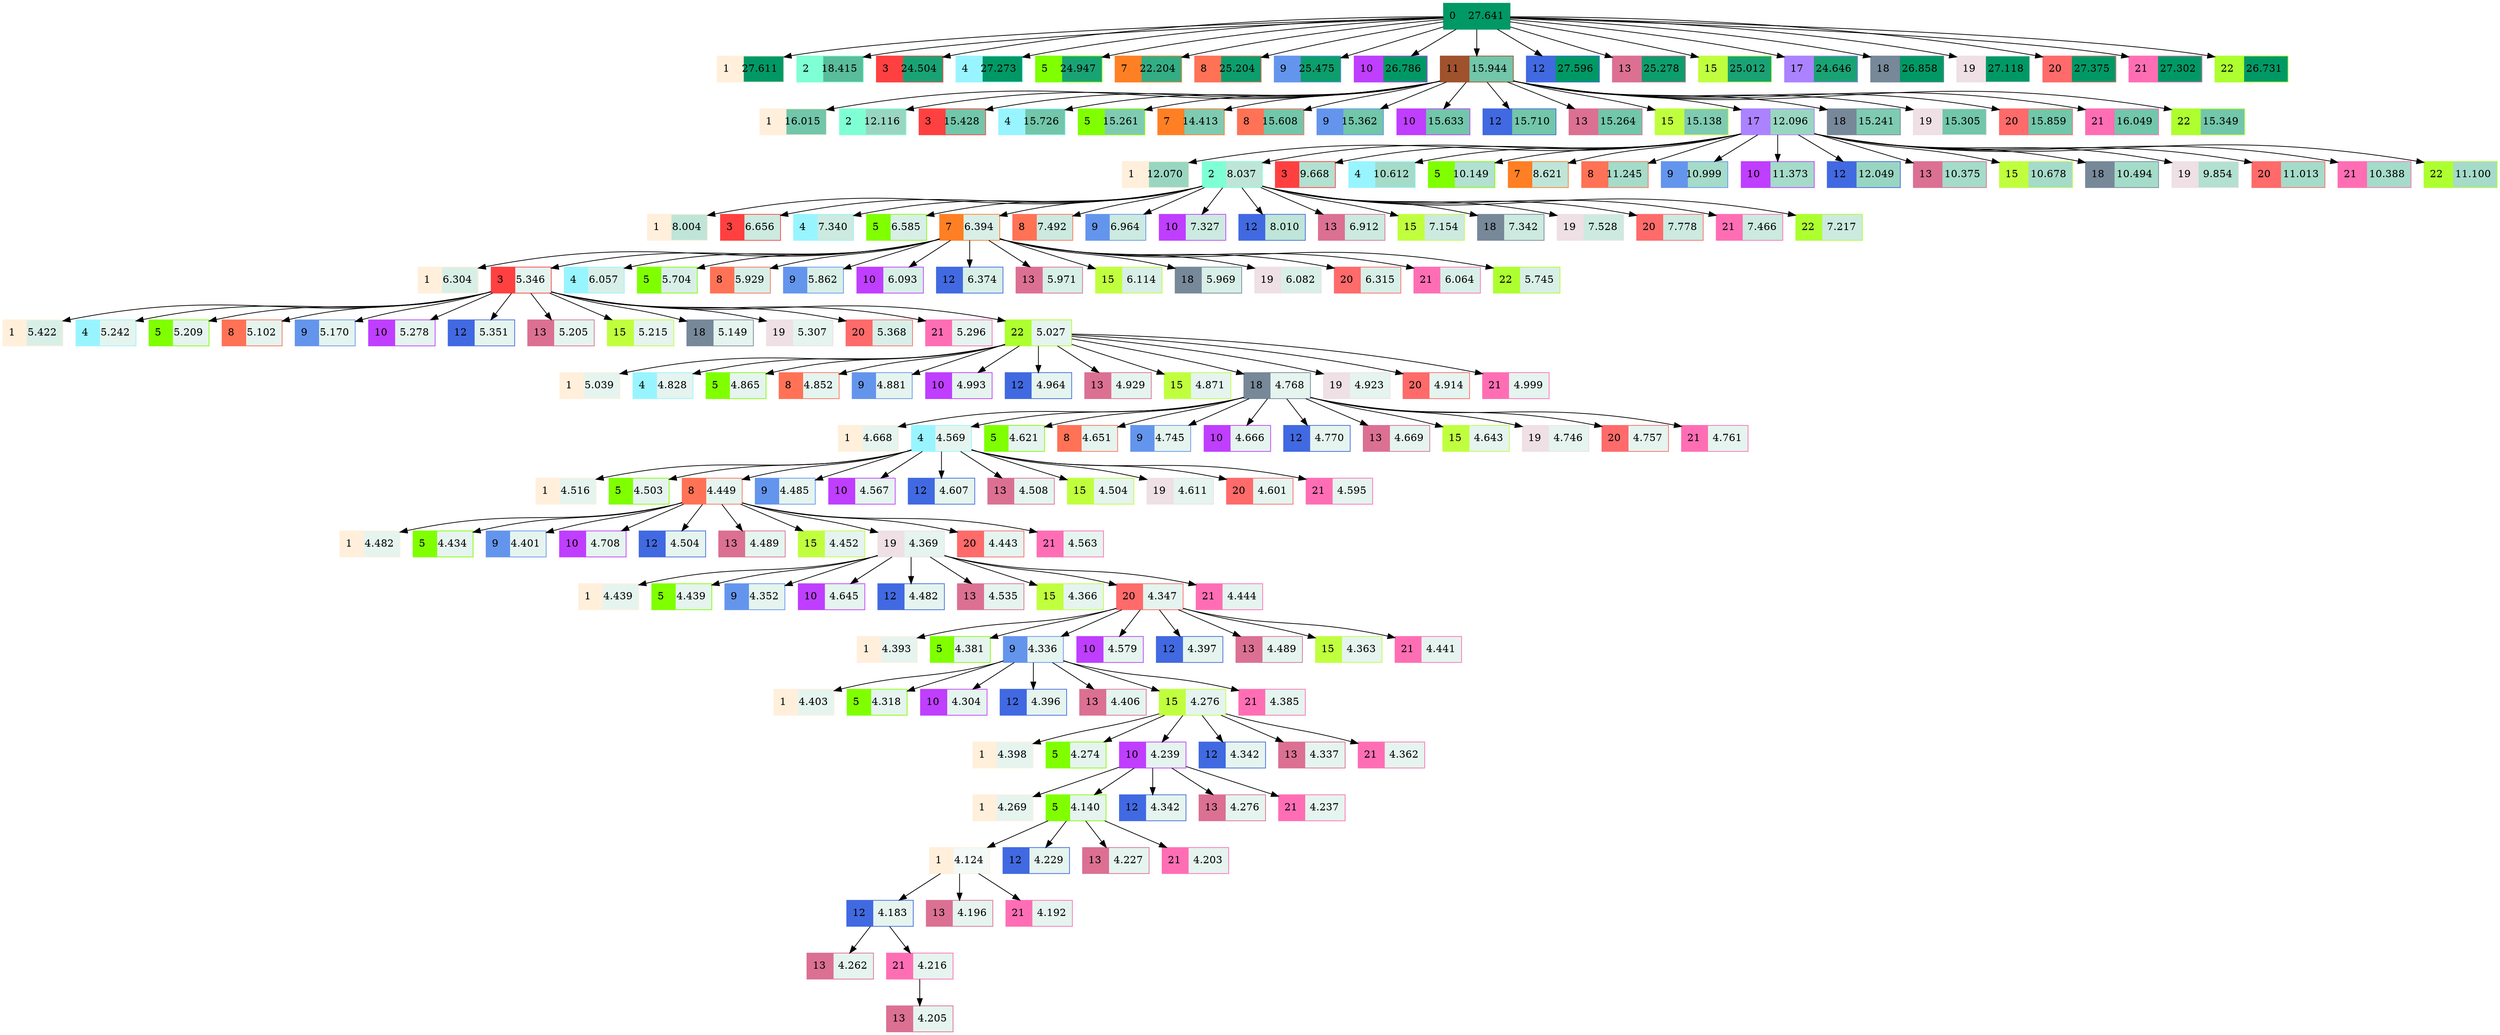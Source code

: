 digraph {
	node [shape=record]
	0 [label="<FeaId>0|<MAE>27.641" color="#009966" style=filled]
	"[0, 1]" [label="<FeaId> 1 |<MAE>27.611" color=antiquewhite1 fillcolor="antiquewhite1:#009966;0.6" style=filled]
	0 -> "[0, 1]"
	"[0, 2]" [label="<FeaId> 2 |<MAE>18.415" color=aquamarine1 fillcolor="aquamarine1:#59BC9B;0.6" style=filled]
	0 -> "[0, 2]"
	"[0, 3]" [label="<FeaId> 3 |<MAE>24.504" color=brown1 fillcolor="brown1:#19A375;0.6" style=filled]
	0 -> "[0, 3]"
	"[0, 4]" [label="<FeaId> 4 |<MAE>27.273" color=cadetblue1 fillcolor="cadetblue1:#009966;0.6" style=filled]
	0 -> "[0, 4]"
	"[0, 5]" [label="<FeaId> 5 |<MAE>24.947" color=chartreuse1 fillcolor="chartreuse1:#19A375;0.6" style=filled]
	0 -> "[0, 5]"
	"[0, 7]" [label="<FeaId> 7 |<MAE>22.204" color=chocolate1 fillcolor="chocolate1:#33AD84;0.6" style=filled]
	0 -> "[0, 7]"
	"[0, 8]" [label="<FeaId> 8 |<MAE>25.204" color=coral1 fillcolor="coral1:#0C9E6D;0.6" style=filled]
	0 -> "[0, 8]"
	"[0, 9]" [label="<FeaId> 9 |<MAE>25.475" color=cornflowerblue fillcolor="cornflowerblue:#0C9E6D;0.6" style=filled]
	0 -> "[0, 9]"
	"[0, 10]" [label="<FeaId> 10 |<MAE>26.786" color=darkorchid1 fillcolor="darkorchid1:#009966;0.6" style=filled]
	0 -> "[0, 10]"
	"[0, 11]" [label="<FeaId> 11 |<MAE>15.944" color=sienna fillcolor="sienna:#72C6AA;0.6" style=filled]
	0 -> "[0, 11]"
	"[0, 11, 1]" [label="<FeaId> 1 |<MAE>16.015" color=antiquewhite1 fillcolor="antiquewhite1:#72C6AA;0.6" style=filled]
	"[0, 11]" -> "[0, 11, 1]"
	"[0, 11, 2]" [label="<FeaId> 2 |<MAE>12.116" color=aquamarine1 fillcolor="aquamarine1:#99D6C1;0.6" style=filled]
	"[0, 11]" -> "[0, 11, 2]"
	"[0, 11, 3]" [label="<FeaId> 3 |<MAE>15.428" color=brown1 fillcolor="brown1:#72C6AA;0.6" style=filled]
	"[0, 11]" -> "[0, 11, 3]"
	"[0, 11, 4]" [label="<FeaId> 4 |<MAE>15.726" color=cadetblue1 fillcolor="cadetblue1:#72C6AA;0.6" style=filled]
	"[0, 11]" -> "[0, 11, 4]"
	"[0, 11, 5]" [label="<FeaId> 5 |<MAE>15.261" color=chartreuse1 fillcolor="chartreuse1:#7FCBB2;0.6" style=filled]
	"[0, 11]" -> "[0, 11, 5]"
	"[0, 11, 7]" [label="<FeaId> 7 |<MAE>14.413" color=chocolate1 fillcolor="chocolate1:#7FCBB2;0.6" style=filled]
	"[0, 11]" -> "[0, 11, 7]"
	"[0, 11, 8]" [label="<FeaId> 8 |<MAE>15.608" color=coral1 fillcolor="coral1:#72C6AA;0.6" style=filled]
	"[0, 11]" -> "[0, 11, 8]"
	"[0, 11, 9]" [label="<FeaId> 9 |<MAE>15.362" color=cornflowerblue fillcolor="cornflowerblue:#72C6AA;0.6" style=filled]
	"[0, 11]" -> "[0, 11, 9]"
	"[0, 11, 10]" [label="<FeaId> 10 |<MAE>15.633" color=darkorchid1 fillcolor="darkorchid1:#72C6AA;0.6" style=filled]
	"[0, 11]" -> "[0, 11, 10]"
	"[0, 11, 12]" [label="<FeaId> 12 |<MAE>15.710" color=royalblue fillcolor="royalblue:#72C6AA;0.6" style=filled]
	"[0, 11]" -> "[0, 11, 12]"
	"[0, 11, 13]" [label="<FeaId> 13 |<MAE>15.264" color=palevioletred fillcolor="palevioletred:#72C6AA;0.6" style=filled]
	"[0, 11]" -> "[0, 11, 13]"
	"[0, 11, 15]" [label="<FeaId> 15 |<MAE>15.138" color=olivedrab1 fillcolor="olivedrab1:#7FCBB2;0.6" style=filled]
	"[0, 11]" -> "[0, 11, 15]"
	"[0, 11, 17]" [label="<FeaId> 17 |<MAE>12.096" color=mediumpurple1 fillcolor="mediumpurple1:#99D6C1;0.6" style=filled]
	"[0, 11]" -> "[0, 11, 17]"
	"[0, 11, 17, 1]" [label="<FeaId> 1 |<MAE>12.070" color=antiquewhite1 fillcolor="antiquewhite1:#99D6C1;0.6" style=filled]
	"[0, 11, 17]" -> "[0, 11, 17, 1]"
	"[0, 11, 17, 2]" [label="<FeaId> 2 |<MAE>8.037" color=aquamarine1 fillcolor="aquamarine1:#BFE5D8;0.6" style=filled]
	"[0, 11, 17]" -> "[0, 11, 17, 2]"
	"[0, 11, 17, 2, 1]" [label="<FeaId> 1 |<MAE>8.004" color=antiquewhite1 fillcolor="antiquewhite1:#BFE5D8;0.6" style=filled]
	"[0, 11, 17, 2]" -> "[0, 11, 17, 2, 1]"
	"[0, 11, 17, 2, 3]" [label="<FeaId> 3 |<MAE>6.656" color=brown1 fillcolor="brown1:#CCEAE0;0.6" style=filled]
	"[0, 11, 17, 2]" -> "[0, 11, 17, 2, 3]"
	"[0, 11, 17, 2, 4]" [label="<FeaId> 4 |<MAE>7.340" color=cadetblue1 fillcolor="cadetblue1:#CCEAE0;0.6" style=filled]
	"[0, 11, 17, 2]" -> "[0, 11, 17, 2, 4]"
	"[0, 11, 17, 2, 5]" [label="<FeaId> 5 |<MAE>6.585" color=chartreuse1 fillcolor="chartreuse1:#D8EFE8;0.6" style=filled]
	"[0, 11, 17, 2]" -> "[0, 11, 17, 2, 5]"
	"[0, 11, 17, 2, 7]" [label="<FeaId> 7 |<MAE>6.394" color=chocolate1 fillcolor="chocolate1:#D8EFE8;0.6" style=filled]
	"[0, 11, 17, 2]" -> "[0, 11, 17, 2, 7]"
	"[0, 11, 17, 2, 7, 1]" [label="<FeaId> 1 |<MAE>6.304" color=antiquewhite1 fillcolor="antiquewhite1:#D8EFE8;0.6" style=filled]
	"[0, 11, 17, 2, 7]" -> "[0, 11, 17, 2, 7, 1]"
	"[0, 11, 17, 2, 7, 3]" [label="<FeaId> 3 |<MAE>5.346" color=brown1 fillcolor="brown1:#E5F4EF;0.6" style=filled]
	"[0, 11, 17, 2, 7]" -> "[0, 11, 17, 2, 7, 3]"
	"[0, 11, 17, 2, 7, 3, 1]" [label="<FeaId> 1 |<MAE>5.422" color=antiquewhite1 fillcolor="antiquewhite1:#D8EFE8;0.6" style=filled]
	"[0, 11, 17, 2, 7, 3]" -> "[0, 11, 17, 2, 7, 3, 1]"
	"[0, 11, 17, 2, 7, 3, 4]" [label="<FeaId> 4 |<MAE>5.242" color=cadetblue1 fillcolor="cadetblue1:#E5F4EF;0.6" style=filled]
	"[0, 11, 17, 2, 7, 3]" -> "[0, 11, 17, 2, 7, 3, 4]"
	"[0, 11, 17, 2, 7, 3, 5]" [label="<FeaId> 5 |<MAE>5.209" color=chartreuse1 fillcolor="chartreuse1:#E5F4EF;0.6" style=filled]
	"[0, 11, 17, 2, 7, 3]" -> "[0, 11, 17, 2, 7, 3, 5]"
	"[0, 11, 17, 2, 7, 3, 8]" [label="<FeaId> 8 |<MAE>5.102" color=coral1 fillcolor="coral1:#E5F4EF;0.6" style=filled]
	"[0, 11, 17, 2, 7, 3]" -> "[0, 11, 17, 2, 7, 3, 8]"
	"[0, 11, 17, 2, 7, 3, 9]" [label="<FeaId> 9 |<MAE>5.170" color=cornflowerblue fillcolor="cornflowerblue:#E5F4EF;0.6" style=filled]
	"[0, 11, 17, 2, 7, 3]" -> "[0, 11, 17, 2, 7, 3, 9]"
	"[0, 11, 17, 2, 7, 3, 10]" [label="<FeaId> 10 |<MAE>5.278" color=darkorchid1 fillcolor="darkorchid1:#E5F4EF;0.6" style=filled]
	"[0, 11, 17, 2, 7, 3]" -> "[0, 11, 17, 2, 7, 3, 10]"
	"[0, 11, 17, 2, 7, 3, 12]" [label="<FeaId> 12 |<MAE>5.351" color=royalblue fillcolor="royalblue:#E5F4EF;0.6" style=filled]
	"[0, 11, 17, 2, 7, 3]" -> "[0, 11, 17, 2, 7, 3, 12]"
	"[0, 11, 17, 2, 7, 3, 13]" [label="<FeaId> 13 |<MAE>5.205" color=palevioletred fillcolor="palevioletred:#E5F4EF;0.6" style=filled]
	"[0, 11, 17, 2, 7, 3]" -> "[0, 11, 17, 2, 7, 3, 13]"
	"[0, 11, 17, 2, 7, 3, 15]" [label="<FeaId> 15 |<MAE>5.215" color=olivedrab1 fillcolor="olivedrab1:#E5F4EF;0.6" style=filled]
	"[0, 11, 17, 2, 7, 3]" -> "[0, 11, 17, 2, 7, 3, 15]"
	"[0, 11, 17, 2, 7, 3, 18]" [label="<FeaId> 18 |<MAE>5.149" color=lightslategray fillcolor="lightslategray:#E5F4EF;0.6" style=filled]
	"[0, 11, 17, 2, 7, 3]" -> "[0, 11, 17, 2, 7, 3, 18]"
	"[0, 11, 17, 2, 7, 3, 19]" [label="<FeaId> 19 |<MAE>5.307" color=lavenderblush2 fillcolor="lavenderblush2:#E5F4EF;0.6" style=filled]
	"[0, 11, 17, 2, 7, 3]" -> "[0, 11, 17, 2, 7, 3, 19]"
	"[0, 11, 17, 2, 7, 3, 20]" [label="<FeaId> 20 |<MAE>5.368" color=indianred1 fillcolor="indianred1:#D8EFE8;0.6" style=filled]
	"[0, 11, 17, 2, 7, 3]" -> "[0, 11, 17, 2, 7, 3, 20]"
	"[0, 11, 17, 2, 7, 3, 21]" [label="<FeaId> 21 |<MAE>5.296" color=hotpink1 fillcolor="hotpink1:#E5F4EF;0.6" style=filled]
	"[0, 11, 17, 2, 7, 3]" -> "[0, 11, 17, 2, 7, 3, 21]"
	"[0, 11, 17, 2, 7, 3, 22]" [label="<FeaId> 22 |<MAE>5.027" color=greenyellow fillcolor="greenyellow:#E5F4EF;0.6" style=filled]
	"[0, 11, 17, 2, 7, 3]" -> "[0, 11, 17, 2, 7, 3, 22]"
	"[0, 11, 17, 2, 7, 3, 22, 1]" [label="<FeaId> 1 |<MAE>5.039" color=antiquewhite1 fillcolor="antiquewhite1:#E5F4EF;0.6" style=filled]
	"[0, 11, 17, 2, 7, 3, 22]" -> "[0, 11, 17, 2, 7, 3, 22, 1]"
	"[0, 11, 17, 2, 7, 3, 22, 4]" [label="<FeaId> 4 |<MAE>4.828" color=cadetblue1 fillcolor="cadetblue1:#E5F4EF;0.6" style=filled]
	"[0, 11, 17, 2, 7, 3, 22]" -> "[0, 11, 17, 2, 7, 3, 22, 4]"
	"[0, 11, 17, 2, 7, 3, 22, 5]" [label="<FeaId> 5 |<MAE>4.865" color=chartreuse1 fillcolor="chartreuse1:#E5F4EF;0.6" style=filled]
	"[0, 11, 17, 2, 7, 3, 22]" -> "[0, 11, 17, 2, 7, 3, 22, 5]"
	"[0, 11, 17, 2, 7, 3, 22, 8]" [label="<FeaId> 8 |<MAE>4.852" color=coral1 fillcolor="coral1:#E5F4EF;0.6" style=filled]
	"[0, 11, 17, 2, 7, 3, 22]" -> "[0, 11, 17, 2, 7, 3, 22, 8]"
	"[0, 11, 17, 2, 7, 3, 22, 9]" [label="<FeaId> 9 |<MAE>4.881" color=cornflowerblue fillcolor="cornflowerblue:#E5F4EF;0.6" style=filled]
	"[0, 11, 17, 2, 7, 3, 22]" -> "[0, 11, 17, 2, 7, 3, 22, 9]"
	"[0, 11, 17, 2, 7, 3, 22, 10]" [label="<FeaId> 10 |<MAE>4.993" color=darkorchid1 fillcolor="darkorchid1:#E5F4EF;0.6" style=filled]
	"[0, 11, 17, 2, 7, 3, 22]" -> "[0, 11, 17, 2, 7, 3, 22, 10]"
	"[0, 11, 17, 2, 7, 3, 22, 12]" [label="<FeaId> 12 |<MAE>4.964" color=royalblue fillcolor="royalblue:#E5F4EF;0.6" style=filled]
	"[0, 11, 17, 2, 7, 3, 22]" -> "[0, 11, 17, 2, 7, 3, 22, 12]"
	"[0, 11, 17, 2, 7, 3, 22, 13]" [label="<FeaId> 13 |<MAE>4.929" color=palevioletred fillcolor="palevioletred:#E5F4EF;0.6" style=filled]
	"[0, 11, 17, 2, 7, 3, 22]" -> "[0, 11, 17, 2, 7, 3, 22, 13]"
	"[0, 11, 17, 2, 7, 3, 22, 15]" [label="<FeaId> 15 |<MAE>4.871" color=olivedrab1 fillcolor="olivedrab1:#E5F4EF;0.6" style=filled]
	"[0, 11, 17, 2, 7, 3, 22]" -> "[0, 11, 17, 2, 7, 3, 22, 15]"
	"[0, 11, 17, 2, 7, 3, 22, 18]" [label="<FeaId> 18 |<MAE>4.768" color=lightslategray fillcolor="lightslategray:#E5F4EF;0.6" style=filled]
	"[0, 11, 17, 2, 7, 3, 22]" -> "[0, 11, 17, 2, 7, 3, 22, 18]"
	"[0, 11, 17, 2, 7, 3, 22, 18, 1]" [label="<FeaId> 1 |<MAE>4.668" color=antiquewhite1 fillcolor="antiquewhite1:#E5F4EF;0.6" style=filled]
	"[0, 11, 17, 2, 7, 3, 22, 18]" -> "[0, 11, 17, 2, 7, 3, 22, 18, 1]"
	"[0, 11, 17, 2, 7, 3, 22, 18, 4]" [label="<FeaId> 4 |<MAE>4.569" color=cadetblue1 fillcolor="cadetblue1:#E5F4EF;0.6" style=filled]
	"[0, 11, 17, 2, 7, 3, 22, 18]" -> "[0, 11, 17, 2, 7, 3, 22, 18, 4]"
	"[0, 11, 17, 2, 7, 3, 22, 18, 4, 1]" [label="<FeaId> 1 |<MAE>4.516" color=antiquewhite1 fillcolor="antiquewhite1:#E5F4EF;0.6" style=filled]
	"[0, 11, 17, 2, 7, 3, 22, 18, 4]" -> "[0, 11, 17, 2, 7, 3, 22, 18, 4, 1]"
	"[0, 11, 17, 2, 7, 3, 22, 18, 4, 5]" [label="<FeaId> 5 |<MAE>4.503" color=chartreuse1 fillcolor="chartreuse1:#E5F4EF;0.6" style=filled]
	"[0, 11, 17, 2, 7, 3, 22, 18, 4]" -> "[0, 11, 17, 2, 7, 3, 22, 18, 4, 5]"
	"[0, 11, 17, 2, 7, 3, 22, 18, 4, 8]" [label="<FeaId> 8 |<MAE>4.449" color=coral1 fillcolor="coral1:#E5F4EF;0.6" style=filled]
	"[0, 11, 17, 2, 7, 3, 22, 18, 4]" -> "[0, 11, 17, 2, 7, 3, 22, 18, 4, 8]"
	"[0, 11, 17, 2, 7, 3, 22, 18, 4, 8, 1]" [label="<FeaId> 1 |<MAE>4.482" color=antiquewhite1 fillcolor="antiquewhite1:#E5F4EF;0.6" style=filled]
	"[0, 11, 17, 2, 7, 3, 22, 18, 4, 8]" -> "[0, 11, 17, 2, 7, 3, 22, 18, 4, 8, 1]"
	"[0, 11, 17, 2, 7, 3, 22, 18, 4, 8, 5]" [label="<FeaId> 5 |<MAE>4.434" color=chartreuse1 fillcolor="chartreuse1:#E5F4EF;0.6" style=filled]
	"[0, 11, 17, 2, 7, 3, 22, 18, 4, 8]" -> "[0, 11, 17, 2, 7, 3, 22, 18, 4, 8, 5]"
	"[0, 11, 17, 2, 7, 3, 22, 18, 4, 8, 9]" [label="<FeaId> 9 |<MAE>4.401" color=cornflowerblue fillcolor="cornflowerblue:#E5F4EF;0.6" style=filled]
	"[0, 11, 17, 2, 7, 3, 22, 18, 4, 8]" -> "[0, 11, 17, 2, 7, 3, 22, 18, 4, 8, 9]"
	"[0, 11, 17, 2, 7, 3, 22, 18, 4, 8, 10]" [label="<FeaId> 10 |<MAE>4.708" color=darkorchid1 fillcolor="darkorchid1:#E5F4EF;0.6" style=filled]
	"[0, 11, 17, 2, 7, 3, 22, 18, 4, 8]" -> "[0, 11, 17, 2, 7, 3, 22, 18, 4, 8, 10]"
	"[0, 11, 17, 2, 7, 3, 22, 18, 4, 8, 12]" [label="<FeaId> 12 |<MAE>4.504" color=royalblue fillcolor="royalblue:#E5F4EF;0.6" style=filled]
	"[0, 11, 17, 2, 7, 3, 22, 18, 4, 8]" -> "[0, 11, 17, 2, 7, 3, 22, 18, 4, 8, 12]"
	"[0, 11, 17, 2, 7, 3, 22, 18, 4, 8, 13]" [label="<FeaId> 13 |<MAE>4.489" color=palevioletred fillcolor="palevioletred:#E5F4EF;0.6" style=filled]
	"[0, 11, 17, 2, 7, 3, 22, 18, 4, 8]" -> "[0, 11, 17, 2, 7, 3, 22, 18, 4, 8, 13]"
	"[0, 11, 17, 2, 7, 3, 22, 18, 4, 8, 15]" [label="<FeaId> 15 |<MAE>4.452" color=olivedrab1 fillcolor="olivedrab1:#E5F4EF;0.6" style=filled]
	"[0, 11, 17, 2, 7, 3, 22, 18, 4, 8]" -> "[0, 11, 17, 2, 7, 3, 22, 18, 4, 8, 15]"
	"[0, 11, 17, 2, 7, 3, 22, 18, 4, 8, 19]" [label="<FeaId> 19 |<MAE>4.369" color=lavenderblush2 fillcolor="lavenderblush2:#E5F4EF;0.6" style=filled]
	"[0, 11, 17, 2, 7, 3, 22, 18, 4, 8]" -> "[0, 11, 17, 2, 7, 3, 22, 18, 4, 8, 19]"
	"[0, 11, 17, 2, 7, 3, 22, 18, 4, 8, 19, 1]" [label="<FeaId> 1 |<MAE>4.439" color=antiquewhite1 fillcolor="antiquewhite1:#E5F4EF;0.6" style=filled]
	"[0, 11, 17, 2, 7, 3, 22, 18, 4, 8, 19]" -> "[0, 11, 17, 2, 7, 3, 22, 18, 4, 8, 19, 1]"
	"[0, 11, 17, 2, 7, 3, 22, 18, 4, 8, 19, 5]" [label="<FeaId> 5 |<MAE>4.439" color=chartreuse1 fillcolor="chartreuse1:#E5F4EF;0.6" style=filled]
	"[0, 11, 17, 2, 7, 3, 22, 18, 4, 8, 19]" -> "[0, 11, 17, 2, 7, 3, 22, 18, 4, 8, 19, 5]"
	"[0, 11, 17, 2, 7, 3, 22, 18, 4, 8, 19, 9]" [label="<FeaId> 9 |<MAE>4.352" color=cornflowerblue fillcolor="cornflowerblue:#E5F4EF;0.6" style=filled]
	"[0, 11, 17, 2, 7, 3, 22, 18, 4, 8, 19]" -> "[0, 11, 17, 2, 7, 3, 22, 18, 4, 8, 19, 9]"
	"[0, 11, 17, 2, 7, 3, 22, 18, 4, 8, 19, 10]" [label="<FeaId> 10 |<MAE>4.645" color=darkorchid1 fillcolor="darkorchid1:#E5F4EF;0.6" style=filled]
	"[0, 11, 17, 2, 7, 3, 22, 18, 4, 8, 19]" -> "[0, 11, 17, 2, 7, 3, 22, 18, 4, 8, 19, 10]"
	"[0, 11, 17, 2, 7, 3, 22, 18, 4, 8, 19, 12]" [label="<FeaId> 12 |<MAE>4.482" color=royalblue fillcolor="royalblue:#E5F4EF;0.6" style=filled]
	"[0, 11, 17, 2, 7, 3, 22, 18, 4, 8, 19]" -> "[0, 11, 17, 2, 7, 3, 22, 18, 4, 8, 19, 12]"
	"[0, 11, 17, 2, 7, 3, 22, 18, 4, 8, 19, 13]" [label="<FeaId> 13 |<MAE>4.535" color=palevioletred fillcolor="palevioletred:#E5F4EF;0.6" style=filled]
	"[0, 11, 17, 2, 7, 3, 22, 18, 4, 8, 19]" -> "[0, 11, 17, 2, 7, 3, 22, 18, 4, 8, 19, 13]"
	"[0, 11, 17, 2, 7, 3, 22, 18, 4, 8, 19, 15]" [label="<FeaId> 15 |<MAE>4.366" color=olivedrab1 fillcolor="olivedrab1:#E5F4EF;0.6" style=filled]
	"[0, 11, 17, 2, 7, 3, 22, 18, 4, 8, 19]" -> "[0, 11, 17, 2, 7, 3, 22, 18, 4, 8, 19, 15]"
	"[0, 11, 17, 2, 7, 3, 22, 18, 4, 8, 19, 20]" [label="<FeaId> 20 |<MAE>4.347" color=indianred1 fillcolor="indianred1:#E5F4EF;0.6" style=filled]
	"[0, 11, 17, 2, 7, 3, 22, 18, 4, 8, 19]" -> "[0, 11, 17, 2, 7, 3, 22, 18, 4, 8, 19, 20]"
	"[0, 11, 17, 2, 7, 3, 22, 18, 4, 8, 19, 20, 1]" [label="<FeaId> 1 |<MAE>4.393" color=antiquewhite1 fillcolor="antiquewhite1:#E5F4EF;0.6" style=filled]
	"[0, 11, 17, 2, 7, 3, 22, 18, 4, 8, 19, 20]" -> "[0, 11, 17, 2, 7, 3, 22, 18, 4, 8, 19, 20, 1]"
	"[0, 11, 17, 2, 7, 3, 22, 18, 4, 8, 19, 20, 5]" [label="<FeaId> 5 |<MAE>4.381" color=chartreuse1 fillcolor="chartreuse1:#E5F4EF;0.6" style=filled]
	"[0, 11, 17, 2, 7, 3, 22, 18, 4, 8, 19, 20]" -> "[0, 11, 17, 2, 7, 3, 22, 18, 4, 8, 19, 20, 5]"
	"[0, 11, 17, 2, 7, 3, 22, 18, 4, 8, 19, 20, 9]" [label="<FeaId> 9 |<MAE>4.336" color=cornflowerblue fillcolor="cornflowerblue:#E5F4EF;0.6" style=filled]
	"[0, 11, 17, 2, 7, 3, 22, 18, 4, 8, 19, 20]" -> "[0, 11, 17, 2, 7, 3, 22, 18, 4, 8, 19, 20, 9]"
	"[0, 11, 17, 2, 7, 3, 22, 18, 4, 8, 19, 20, 9, 1]" [label="<FeaId> 1 |<MAE>4.403" color=antiquewhite1 fillcolor="antiquewhite1:#E5F4EF;0.6" style=filled]
	"[0, 11, 17, 2, 7, 3, 22, 18, 4, 8, 19, 20, 9]" -> "[0, 11, 17, 2, 7, 3, 22, 18, 4, 8, 19, 20, 9, 1]"
	"[0, 11, 17, 2, 7, 3, 22, 18, 4, 8, 19, 20, 9, 5]" [label="<FeaId> 5 |<MAE>4.318" color=chartreuse1 fillcolor="chartreuse1:#E5F4EF;0.6" style=filled]
	"[0, 11, 17, 2, 7, 3, 22, 18, 4, 8, 19, 20, 9]" -> "[0, 11, 17, 2, 7, 3, 22, 18, 4, 8, 19, 20, 9, 5]"
	"[0, 11, 17, 2, 7, 3, 22, 18, 4, 8, 19, 20, 9, 10]" [label="<FeaId> 10 |<MAE>4.304" color=darkorchid1 fillcolor="darkorchid1:#E5F4EF;0.6" style=filled]
	"[0, 11, 17, 2, 7, 3, 22, 18, 4, 8, 19, 20, 9]" -> "[0, 11, 17, 2, 7, 3, 22, 18, 4, 8, 19, 20, 9, 10]"
	"[0, 11, 17, 2, 7, 3, 22, 18, 4, 8, 19, 20, 9, 12]" [label="<FeaId> 12 |<MAE>4.396" color=royalblue fillcolor="royalblue:#E5F4EF;0.6" style=filled]
	"[0, 11, 17, 2, 7, 3, 22, 18, 4, 8, 19, 20, 9]" -> "[0, 11, 17, 2, 7, 3, 22, 18, 4, 8, 19, 20, 9, 12]"
	"[0, 11, 17, 2, 7, 3, 22, 18, 4, 8, 19, 20, 9, 13]" [label="<FeaId> 13 |<MAE>4.406" color=palevioletred fillcolor="palevioletred:#E5F4EF;0.6" style=filled]
	"[0, 11, 17, 2, 7, 3, 22, 18, 4, 8, 19, 20, 9]" -> "[0, 11, 17, 2, 7, 3, 22, 18, 4, 8, 19, 20, 9, 13]"
	"[0, 11, 17, 2, 7, 3, 22, 18, 4, 8, 19, 20, 9, 15]" [label="<FeaId> 15 |<MAE>4.276" color=olivedrab1 fillcolor="olivedrab1:#E5F4EF;0.6" style=filled]
	"[0, 11, 17, 2, 7, 3, 22, 18, 4, 8, 19, 20, 9]" -> "[0, 11, 17, 2, 7, 3, 22, 18, 4, 8, 19, 20, 9, 15]"
	"[0, 11, 17, 2, 7, 3, 22, 18, 4, 8, 19, 20, 9, 15, 1]" [label="<FeaId> 1 |<MAE>4.398" color=antiquewhite1 fillcolor="antiquewhite1:#E5F4EF;0.6" style=filled]
	"[0, 11, 17, 2, 7, 3, 22, 18, 4, 8, 19, 20, 9, 15]" -> "[0, 11, 17, 2, 7, 3, 22, 18, 4, 8, 19, 20, 9, 15, 1]"
	"[0, 11, 17, 2, 7, 3, 22, 18, 4, 8, 19, 20, 9, 15, 5]" [label="<FeaId> 5 |<MAE>4.274" color=chartreuse1 fillcolor="chartreuse1:#E5F4EF;0.6" style=filled]
	"[0, 11, 17, 2, 7, 3, 22, 18, 4, 8, 19, 20, 9, 15]" -> "[0, 11, 17, 2, 7, 3, 22, 18, 4, 8, 19, 20, 9, 15, 5]"
	"[0, 11, 17, 2, 7, 3, 22, 18, 4, 8, 19, 20, 9, 15, 10]" [label="<FeaId> 10 |<MAE>4.239" color=darkorchid1 fillcolor="darkorchid1:#E5F4EF;0.6" style=filled]
	"[0, 11, 17, 2, 7, 3, 22, 18, 4, 8, 19, 20, 9, 15]" -> "[0, 11, 17, 2, 7, 3, 22, 18, 4, 8, 19, 20, 9, 15, 10]"
	"[0, 11, 17, 2, 7, 3, 22, 18, 4, 8, 19, 20, 9, 15, 10, 1]" [label="<FeaId> 1 |<MAE>4.269" color=antiquewhite1 fillcolor="antiquewhite1:#E5F4EF;0.6" style=filled]
	"[0, 11, 17, 2, 7, 3, 22, 18, 4, 8, 19, 20, 9, 15, 10]" -> "[0, 11, 17, 2, 7, 3, 22, 18, 4, 8, 19, 20, 9, 15, 10, 1]"
	"[0, 11, 17, 2, 7, 3, 22, 18, 4, 8, 19, 20, 9, 15, 10, 5]" [label="<FeaId> 5 |<MAE>4.140" color=chartreuse1 fillcolor="chartreuse1:#E5F4EF;0.6" style=filled]
	"[0, 11, 17, 2, 7, 3, 22, 18, 4, 8, 19, 20, 9, 15, 10]" -> "[0, 11, 17, 2, 7, 3, 22, 18, 4, 8, 19, 20, 9, 15, 10, 5]"
	"[0, 11, 17, 2, 7, 3, 22, 18, 4, 8, 19, 20, 9, 15, 10, 5, 1]" [label="<FeaId> 1 |<MAE>4.124" color=antiquewhite1 fillcolor="antiquewhite1:#F2F9F7;0.6" style=filled]
	"[0, 11, 17, 2, 7, 3, 22, 18, 4, 8, 19, 20, 9, 15, 10, 5]" -> "[0, 11, 17, 2, 7, 3, 22, 18, 4, 8, 19, 20, 9, 15, 10, 5, 1]"
	"[0, 11, 17, 2, 7, 3, 22, 18, 4, 8, 19, 20, 9, 15, 10, 5, 1, 12]" [label="<FeaId> 12 |<MAE>4.183" color=royalblue fillcolor="royalblue:#E5F4EF;0.6" style=filled]
	"[0, 11, 17, 2, 7, 3, 22, 18, 4, 8, 19, 20, 9, 15, 10, 5, 1]" -> "[0, 11, 17, 2, 7, 3, 22, 18, 4, 8, 19, 20, 9, 15, 10, 5, 1, 12]"
	"[0, 11, 17, 2, 7, 3, 22, 18, 4, 8, 19, 20, 9, 15, 10, 5, 1, 12, 13]" [label="<FeaId> 13 |<MAE>4.262" color=palevioletred fillcolor="palevioletred:#E5F4EF;0.6" style=filled]
	"[0, 11, 17, 2, 7, 3, 22, 18, 4, 8, 19, 20, 9, 15, 10, 5, 1, 12]" -> "[0, 11, 17, 2, 7, 3, 22, 18, 4, 8, 19, 20, 9, 15, 10, 5, 1, 12, 13]"
	"[0, 11, 17, 2, 7, 3, 22, 18, 4, 8, 19, 20, 9, 15, 10, 5, 1, 12, 21]" [label="<FeaId> 21 |<MAE>4.216" color=hotpink1 fillcolor="hotpink1:#E5F4EF;0.6" style=filled]
	"[0, 11, 17, 2, 7, 3, 22, 18, 4, 8, 19, 20, 9, 15, 10, 5, 1, 12]" -> "[0, 11, 17, 2, 7, 3, 22, 18, 4, 8, 19, 20, 9, 15, 10, 5, 1, 12, 21]"
	"[0, 11, 17, 2, 7, 3, 22, 18, 4, 8, 19, 20, 9, 15, 10, 5, 1, 12, 21, 13]" [label="<FeaId> 13 |<MAE>4.205" color=palevioletred fillcolor="palevioletred:#E5F4EF;0.6" style=filled]
	"[0, 11, 17, 2, 7, 3, 22, 18, 4, 8, 19, 20, 9, 15, 10, 5, 1, 12, 21]" -> "[0, 11, 17, 2, 7, 3, 22, 18, 4, 8, 19, 20, 9, 15, 10, 5, 1, 12, 21, 13]"
	"[0, 11, 17, 2, 7, 3, 22, 18, 4, 8, 19, 20, 9, 15, 10, 5, 1, 13]" [label="<FeaId> 13 |<MAE>4.196" color=palevioletred fillcolor="palevioletred:#E5F4EF;0.6" style=filled]
	"[0, 11, 17, 2, 7, 3, 22, 18, 4, 8, 19, 20, 9, 15, 10, 5, 1]" -> "[0, 11, 17, 2, 7, 3, 22, 18, 4, 8, 19, 20, 9, 15, 10, 5, 1, 13]"
	"[0, 11, 17, 2, 7, 3, 22, 18, 4, 8, 19, 20, 9, 15, 10, 5, 1, 21]" [label="<FeaId> 21 |<MAE>4.192" color=hotpink1 fillcolor="hotpink1:#E5F4EF;0.6" style=filled]
	"[0, 11, 17, 2, 7, 3, 22, 18, 4, 8, 19, 20, 9, 15, 10, 5, 1]" -> "[0, 11, 17, 2, 7, 3, 22, 18, 4, 8, 19, 20, 9, 15, 10, 5, 1, 21]"
	"[0, 11, 17, 2, 7, 3, 22, 18, 4, 8, 19, 20, 9, 15, 10, 5, 12]" [label="<FeaId> 12 |<MAE>4.229" color=royalblue fillcolor="royalblue:#E5F4EF;0.6" style=filled]
	"[0, 11, 17, 2, 7, 3, 22, 18, 4, 8, 19, 20, 9, 15, 10, 5]" -> "[0, 11, 17, 2, 7, 3, 22, 18, 4, 8, 19, 20, 9, 15, 10, 5, 12]"
	"[0, 11, 17, 2, 7, 3, 22, 18, 4, 8, 19, 20, 9, 15, 10, 5, 13]" [label="<FeaId> 13 |<MAE>4.227" color=palevioletred fillcolor="palevioletred:#E5F4EF;0.6" style=filled]
	"[0, 11, 17, 2, 7, 3, 22, 18, 4, 8, 19, 20, 9, 15, 10, 5]" -> "[0, 11, 17, 2, 7, 3, 22, 18, 4, 8, 19, 20, 9, 15, 10, 5, 13]"
	"[0, 11, 17, 2, 7, 3, 22, 18, 4, 8, 19, 20, 9, 15, 10, 5, 21]" [label="<FeaId> 21 |<MAE>4.203" color=hotpink1 fillcolor="hotpink1:#E5F4EF;0.6" style=filled]
	"[0, 11, 17, 2, 7, 3, 22, 18, 4, 8, 19, 20, 9, 15, 10, 5]" -> "[0, 11, 17, 2, 7, 3, 22, 18, 4, 8, 19, 20, 9, 15, 10, 5, 21]"
	"[0, 11, 17, 2, 7, 3, 22, 18, 4, 8, 19, 20, 9, 15, 10, 12]" [label="<FeaId> 12 |<MAE>4.342" color=royalblue fillcolor="royalblue:#E5F4EF;0.6" style=filled]
	"[0, 11, 17, 2, 7, 3, 22, 18, 4, 8, 19, 20, 9, 15, 10]" -> "[0, 11, 17, 2, 7, 3, 22, 18, 4, 8, 19, 20, 9, 15, 10, 12]"
	"[0, 11, 17, 2, 7, 3, 22, 18, 4, 8, 19, 20, 9, 15, 10, 13]" [label="<FeaId> 13 |<MAE>4.276" color=palevioletred fillcolor="palevioletred:#E5F4EF;0.6" style=filled]
	"[0, 11, 17, 2, 7, 3, 22, 18, 4, 8, 19, 20, 9, 15, 10]" -> "[0, 11, 17, 2, 7, 3, 22, 18, 4, 8, 19, 20, 9, 15, 10, 13]"
	"[0, 11, 17, 2, 7, 3, 22, 18, 4, 8, 19, 20, 9, 15, 10, 21]" [label="<FeaId> 21 |<MAE>4.237" color=hotpink1 fillcolor="hotpink1:#E5F4EF;0.6" style=filled]
	"[0, 11, 17, 2, 7, 3, 22, 18, 4, 8, 19, 20, 9, 15, 10]" -> "[0, 11, 17, 2, 7, 3, 22, 18, 4, 8, 19, 20, 9, 15, 10, 21]"
	"[0, 11, 17, 2, 7, 3, 22, 18, 4, 8, 19, 20, 9, 15, 12]" [label="<FeaId> 12 |<MAE>4.342" color=royalblue fillcolor="royalblue:#E5F4EF;0.6" style=filled]
	"[0, 11, 17, 2, 7, 3, 22, 18, 4, 8, 19, 20, 9, 15]" -> "[0, 11, 17, 2, 7, 3, 22, 18, 4, 8, 19, 20, 9, 15, 12]"
	"[0, 11, 17, 2, 7, 3, 22, 18, 4, 8, 19, 20, 9, 15, 13]" [label="<FeaId> 13 |<MAE>4.337" color=palevioletred fillcolor="palevioletred:#E5F4EF;0.6" style=filled]
	"[0, 11, 17, 2, 7, 3, 22, 18, 4, 8, 19, 20, 9, 15]" -> "[0, 11, 17, 2, 7, 3, 22, 18, 4, 8, 19, 20, 9, 15, 13]"
	"[0, 11, 17, 2, 7, 3, 22, 18, 4, 8, 19, 20, 9, 15, 21]" [label="<FeaId> 21 |<MAE>4.362" color=hotpink1 fillcolor="hotpink1:#E5F4EF;0.6" style=filled]
	"[0, 11, 17, 2, 7, 3, 22, 18, 4, 8, 19, 20, 9, 15]" -> "[0, 11, 17, 2, 7, 3, 22, 18, 4, 8, 19, 20, 9, 15, 21]"
	"[0, 11, 17, 2, 7, 3, 22, 18, 4, 8, 19, 20, 9, 21]" [label="<FeaId> 21 |<MAE>4.385" color=hotpink1 fillcolor="hotpink1:#E5F4EF;0.6" style=filled]
	"[0, 11, 17, 2, 7, 3, 22, 18, 4, 8, 19, 20, 9]" -> "[0, 11, 17, 2, 7, 3, 22, 18, 4, 8, 19, 20, 9, 21]"
	"[0, 11, 17, 2, 7, 3, 22, 18, 4, 8, 19, 20, 10]" [label="<FeaId> 10 |<MAE>4.579" color=darkorchid1 fillcolor="darkorchid1:#E5F4EF;0.6" style=filled]
	"[0, 11, 17, 2, 7, 3, 22, 18, 4, 8, 19, 20]" -> "[0, 11, 17, 2, 7, 3, 22, 18, 4, 8, 19, 20, 10]"
	"[0, 11, 17, 2, 7, 3, 22, 18, 4, 8, 19, 20, 12]" [label="<FeaId> 12 |<MAE>4.397" color=royalblue fillcolor="royalblue:#E5F4EF;0.6" style=filled]
	"[0, 11, 17, 2, 7, 3, 22, 18, 4, 8, 19, 20]" -> "[0, 11, 17, 2, 7, 3, 22, 18, 4, 8, 19, 20, 12]"
	"[0, 11, 17, 2, 7, 3, 22, 18, 4, 8, 19, 20, 13]" [label="<FeaId> 13 |<MAE>4.489" color=palevioletred fillcolor="palevioletred:#E5F4EF;0.6" style=filled]
	"[0, 11, 17, 2, 7, 3, 22, 18, 4, 8, 19, 20]" -> "[0, 11, 17, 2, 7, 3, 22, 18, 4, 8, 19, 20, 13]"
	"[0, 11, 17, 2, 7, 3, 22, 18, 4, 8, 19, 20, 15]" [label="<FeaId> 15 |<MAE>4.363" color=olivedrab1 fillcolor="olivedrab1:#E5F4EF;0.6" style=filled]
	"[0, 11, 17, 2, 7, 3, 22, 18, 4, 8, 19, 20]" -> "[0, 11, 17, 2, 7, 3, 22, 18, 4, 8, 19, 20, 15]"
	"[0, 11, 17, 2, 7, 3, 22, 18, 4, 8, 19, 20, 21]" [label="<FeaId> 21 |<MAE>4.441" color=hotpink1 fillcolor="hotpink1:#E5F4EF;0.6" style=filled]
	"[0, 11, 17, 2, 7, 3, 22, 18, 4, 8, 19, 20]" -> "[0, 11, 17, 2, 7, 3, 22, 18, 4, 8, 19, 20, 21]"
	"[0, 11, 17, 2, 7, 3, 22, 18, 4, 8, 19, 21]" [label="<FeaId> 21 |<MAE>4.444" color=hotpink1 fillcolor="hotpink1:#E5F4EF;0.6" style=filled]
	"[0, 11, 17, 2, 7, 3, 22, 18, 4, 8, 19]" -> "[0, 11, 17, 2, 7, 3, 22, 18, 4, 8, 19, 21]"
	"[0, 11, 17, 2, 7, 3, 22, 18, 4, 8, 20]" [label="<FeaId> 20 |<MAE>4.443" color=indianred1 fillcolor="indianred1:#E5F4EF;0.6" style=filled]
	"[0, 11, 17, 2, 7, 3, 22, 18, 4, 8]" -> "[0, 11, 17, 2, 7, 3, 22, 18, 4, 8, 20]"
	"[0, 11, 17, 2, 7, 3, 22, 18, 4, 8, 21]" [label="<FeaId> 21 |<MAE>4.563" color=hotpink1 fillcolor="hotpink1:#E5F4EF;0.6" style=filled]
	"[0, 11, 17, 2, 7, 3, 22, 18, 4, 8]" -> "[0, 11, 17, 2, 7, 3, 22, 18, 4, 8, 21]"
	"[0, 11, 17, 2, 7, 3, 22, 18, 4, 9]" [label="<FeaId> 9 |<MAE>4.485" color=cornflowerblue fillcolor="cornflowerblue:#E5F4EF;0.6" style=filled]
	"[0, 11, 17, 2, 7, 3, 22, 18, 4]" -> "[0, 11, 17, 2, 7, 3, 22, 18, 4, 9]"
	"[0, 11, 17, 2, 7, 3, 22, 18, 4, 10]" [label="<FeaId> 10 |<MAE>4.567" color=darkorchid1 fillcolor="darkorchid1:#E5F4EF;0.6" style=filled]
	"[0, 11, 17, 2, 7, 3, 22, 18, 4]" -> "[0, 11, 17, 2, 7, 3, 22, 18, 4, 10]"
	"[0, 11, 17, 2, 7, 3, 22, 18, 4, 12]" [label="<FeaId> 12 |<MAE>4.607" color=royalblue fillcolor="royalblue:#E5F4EF;0.6" style=filled]
	"[0, 11, 17, 2, 7, 3, 22, 18, 4]" -> "[0, 11, 17, 2, 7, 3, 22, 18, 4, 12]"
	"[0, 11, 17, 2, 7, 3, 22, 18, 4, 13]" [label="<FeaId> 13 |<MAE>4.508" color=palevioletred fillcolor="palevioletred:#E5F4EF;0.6" style=filled]
	"[0, 11, 17, 2, 7, 3, 22, 18, 4]" -> "[0, 11, 17, 2, 7, 3, 22, 18, 4, 13]"
	"[0, 11, 17, 2, 7, 3, 22, 18, 4, 15]" [label="<FeaId> 15 |<MAE>4.504" color=olivedrab1 fillcolor="olivedrab1:#E5F4EF;0.6" style=filled]
	"[0, 11, 17, 2, 7, 3, 22, 18, 4]" -> "[0, 11, 17, 2, 7, 3, 22, 18, 4, 15]"
	"[0, 11, 17, 2, 7, 3, 22, 18, 4, 19]" [label="<FeaId> 19 |<MAE>4.611" color=lavenderblush2 fillcolor="lavenderblush2:#E5F4EF;0.6" style=filled]
	"[0, 11, 17, 2, 7, 3, 22, 18, 4]" -> "[0, 11, 17, 2, 7, 3, 22, 18, 4, 19]"
	"[0, 11, 17, 2, 7, 3, 22, 18, 4, 20]" [label="<FeaId> 20 |<MAE>4.601" color=indianred1 fillcolor="indianred1:#E5F4EF;0.6" style=filled]
	"[0, 11, 17, 2, 7, 3, 22, 18, 4]" -> "[0, 11, 17, 2, 7, 3, 22, 18, 4, 20]"
	"[0, 11, 17, 2, 7, 3, 22, 18, 4, 21]" [label="<FeaId> 21 |<MAE>4.595" color=hotpink1 fillcolor="hotpink1:#E5F4EF;0.6" style=filled]
	"[0, 11, 17, 2, 7, 3, 22, 18, 4]" -> "[0, 11, 17, 2, 7, 3, 22, 18, 4, 21]"
	"[0, 11, 17, 2, 7, 3, 22, 18, 5]" [label="<FeaId> 5 |<MAE>4.621" color=chartreuse1 fillcolor="chartreuse1:#E5F4EF;0.6" style=filled]
	"[0, 11, 17, 2, 7, 3, 22, 18]" -> "[0, 11, 17, 2, 7, 3, 22, 18, 5]"
	"[0, 11, 17, 2, 7, 3, 22, 18, 8]" [label="<FeaId> 8 |<MAE>4.651" color=coral1 fillcolor="coral1:#E5F4EF;0.6" style=filled]
	"[0, 11, 17, 2, 7, 3, 22, 18]" -> "[0, 11, 17, 2, 7, 3, 22, 18, 8]"
	"[0, 11, 17, 2, 7, 3, 22, 18, 9]" [label="<FeaId> 9 |<MAE>4.745" color=cornflowerblue fillcolor="cornflowerblue:#E5F4EF;0.6" style=filled]
	"[0, 11, 17, 2, 7, 3, 22, 18]" -> "[0, 11, 17, 2, 7, 3, 22, 18, 9]"
	"[0, 11, 17, 2, 7, 3, 22, 18, 10]" [label="<FeaId> 10 |<MAE>4.666" color=darkorchid1 fillcolor="darkorchid1:#E5F4EF;0.6" style=filled]
	"[0, 11, 17, 2, 7, 3, 22, 18]" -> "[0, 11, 17, 2, 7, 3, 22, 18, 10]"
	"[0, 11, 17, 2, 7, 3, 22, 18, 12]" [label="<FeaId> 12 |<MAE>4.770" color=royalblue fillcolor="royalblue:#E5F4EF;0.6" style=filled]
	"[0, 11, 17, 2, 7, 3, 22, 18]" -> "[0, 11, 17, 2, 7, 3, 22, 18, 12]"
	"[0, 11, 17, 2, 7, 3, 22, 18, 13]" [label="<FeaId> 13 |<MAE>4.669" color=palevioletred fillcolor="palevioletred:#E5F4EF;0.6" style=filled]
	"[0, 11, 17, 2, 7, 3, 22, 18]" -> "[0, 11, 17, 2, 7, 3, 22, 18, 13]"
	"[0, 11, 17, 2, 7, 3, 22, 18, 15]" [label="<FeaId> 15 |<MAE>4.643" color=olivedrab1 fillcolor="olivedrab1:#E5F4EF;0.6" style=filled]
	"[0, 11, 17, 2, 7, 3, 22, 18]" -> "[0, 11, 17, 2, 7, 3, 22, 18, 15]"
	"[0, 11, 17, 2, 7, 3, 22, 18, 19]" [label="<FeaId> 19 |<MAE>4.746" color=lavenderblush2 fillcolor="lavenderblush2:#E5F4EF;0.6" style=filled]
	"[0, 11, 17, 2, 7, 3, 22, 18]" -> "[0, 11, 17, 2, 7, 3, 22, 18, 19]"
	"[0, 11, 17, 2, 7, 3, 22, 18, 20]" [label="<FeaId> 20 |<MAE>4.757" color=indianred1 fillcolor="indianred1:#E5F4EF;0.6" style=filled]
	"[0, 11, 17, 2, 7, 3, 22, 18]" -> "[0, 11, 17, 2, 7, 3, 22, 18, 20]"
	"[0, 11, 17, 2, 7, 3, 22, 18, 21]" [label="<FeaId> 21 |<MAE>4.761" color=hotpink1 fillcolor="hotpink1:#E5F4EF;0.6" style=filled]
	"[0, 11, 17, 2, 7, 3, 22, 18]" -> "[0, 11, 17, 2, 7, 3, 22, 18, 21]"
	"[0, 11, 17, 2, 7, 3, 22, 19]" [label="<FeaId> 19 |<MAE>4.923" color=lavenderblush2 fillcolor="lavenderblush2:#E5F4EF;0.6" style=filled]
	"[0, 11, 17, 2, 7, 3, 22]" -> "[0, 11, 17, 2, 7, 3, 22, 19]"
	"[0, 11, 17, 2, 7, 3, 22, 20]" [label="<FeaId> 20 |<MAE>4.914" color=indianred1 fillcolor="indianred1:#E5F4EF;0.6" style=filled]
	"[0, 11, 17, 2, 7, 3, 22]" -> "[0, 11, 17, 2, 7, 3, 22, 20]"
	"[0, 11, 17, 2, 7, 3, 22, 21]" [label="<FeaId> 21 |<MAE>4.999" color=hotpink1 fillcolor="hotpink1:#E5F4EF;0.6" style=filled]
	"[0, 11, 17, 2, 7, 3, 22]" -> "[0, 11, 17, 2, 7, 3, 22, 21]"
	"[0, 11, 17, 2, 7, 4]" [label="<FeaId> 4 |<MAE>6.057" color=cadetblue1 fillcolor="cadetblue1:#D8EFE8;0.6" style=filled]
	"[0, 11, 17, 2, 7]" -> "[0, 11, 17, 2, 7, 4]"
	"[0, 11, 17, 2, 7, 5]" [label="<FeaId> 5 |<MAE>5.704" color=chartreuse1 fillcolor="chartreuse1:#D8EFE8;0.6" style=filled]
	"[0, 11, 17, 2, 7]" -> "[0, 11, 17, 2, 7, 5]"
	"[0, 11, 17, 2, 7, 8]" [label="<FeaId> 8 |<MAE>5.929" color=coral1 fillcolor="coral1:#D8EFE8;0.6" style=filled]
	"[0, 11, 17, 2, 7]" -> "[0, 11, 17, 2, 7, 8]"
	"[0, 11, 17, 2, 7, 9]" [label="<FeaId> 9 |<MAE>5.862" color=cornflowerblue fillcolor="cornflowerblue:#D8EFE8;0.6" style=filled]
	"[0, 11, 17, 2, 7]" -> "[0, 11, 17, 2, 7, 9]"
	"[0, 11, 17, 2, 7, 10]" [label="<FeaId> 10 |<MAE>6.093" color=darkorchid1 fillcolor="darkorchid1:#D8EFE8;0.6" style=filled]
	"[0, 11, 17, 2, 7]" -> "[0, 11, 17, 2, 7, 10]"
	"[0, 11, 17, 2, 7, 12]" [label="<FeaId> 12 |<MAE>6.374" color=royalblue fillcolor="royalblue:#D8EFE8;0.6" style=filled]
	"[0, 11, 17, 2, 7]" -> "[0, 11, 17, 2, 7, 12]"
	"[0, 11, 17, 2, 7, 13]" [label="<FeaId> 13 |<MAE>5.971" color=palevioletred fillcolor="palevioletred:#D8EFE8;0.6" style=filled]
	"[0, 11, 17, 2, 7]" -> "[0, 11, 17, 2, 7, 13]"
	"[0, 11, 17, 2, 7, 15]" [label="<FeaId> 15 |<MAE>6.114" color=olivedrab1 fillcolor="olivedrab1:#D8EFE8;0.6" style=filled]
	"[0, 11, 17, 2, 7]" -> "[0, 11, 17, 2, 7, 15]"
	"[0, 11, 17, 2, 7, 18]" [label="<FeaId> 18 |<MAE>5.969" color=lightslategray fillcolor="lightslategray:#D8EFE8;0.6" style=filled]
	"[0, 11, 17, 2, 7]" -> "[0, 11, 17, 2, 7, 18]"
	"[0, 11, 17, 2, 7, 19]" [label="<FeaId> 19 |<MAE>6.082" color=lavenderblush2 fillcolor="lavenderblush2:#D8EFE8;0.6" style=filled]
	"[0, 11, 17, 2, 7]" -> "[0, 11, 17, 2, 7, 19]"
	"[0, 11, 17, 2, 7, 20]" [label="<FeaId> 20 |<MAE>6.315" color=indianred1 fillcolor="indianred1:#D8EFE8;0.6" style=filled]
	"[0, 11, 17, 2, 7]" -> "[0, 11, 17, 2, 7, 20]"
	"[0, 11, 17, 2, 7, 21]" [label="<FeaId> 21 |<MAE>6.064" color=hotpink1 fillcolor="hotpink1:#D8EFE8;0.6" style=filled]
	"[0, 11, 17, 2, 7]" -> "[0, 11, 17, 2, 7, 21]"
	"[0, 11, 17, 2, 7, 22]" [label="<FeaId> 22 |<MAE>5.745" color=greenyellow fillcolor="greenyellow:#D8EFE8;0.6" style=filled]
	"[0, 11, 17, 2, 7]" -> "[0, 11, 17, 2, 7, 22]"
	"[0, 11, 17, 2, 8]" [label="<FeaId> 8 |<MAE>7.492" color=coral1 fillcolor="coral1:#CCEAE0;0.6" style=filled]
	"[0, 11, 17, 2]" -> "[0, 11, 17, 2, 8]"
	"[0, 11, 17, 2, 9]" [label="<FeaId> 9 |<MAE>6.964" color=cornflowerblue fillcolor="cornflowerblue:#CCEAE0;0.6" style=filled]
	"[0, 11, 17, 2]" -> "[0, 11, 17, 2, 9]"
	"[0, 11, 17, 2, 10]" [label="<FeaId> 10 |<MAE>7.327" color=darkorchid1 fillcolor="darkorchid1:#CCEAE0;0.6" style=filled]
	"[0, 11, 17, 2]" -> "[0, 11, 17, 2, 10]"
	"[0, 11, 17, 2, 12]" [label="<FeaId> 12 |<MAE>8.010" color=royalblue fillcolor="royalblue:#BFE5D8;0.6" style=filled]
	"[0, 11, 17, 2]" -> "[0, 11, 17, 2, 12]"
	"[0, 11, 17, 2, 13]" [label="<FeaId> 13 |<MAE>6.912" color=palevioletred fillcolor="palevioletred:#CCEAE0;0.6" style=filled]
	"[0, 11, 17, 2]" -> "[0, 11, 17, 2, 13]"
	"[0, 11, 17, 2, 15]" [label="<FeaId> 15 |<MAE>7.154" color=olivedrab1 fillcolor="olivedrab1:#CCEAE0;0.6" style=filled]
	"[0, 11, 17, 2]" -> "[0, 11, 17, 2, 15]"
	"[0, 11, 17, 2, 18]" [label="<FeaId> 18 |<MAE>7.342" color=lightslategray fillcolor="lightslategray:#CCEAE0;0.6" style=filled]
	"[0, 11, 17, 2]" -> "[0, 11, 17, 2, 18]"
	"[0, 11, 17, 2, 19]" [label="<FeaId> 19 |<MAE>7.528" color=lavenderblush2 fillcolor="lavenderblush2:#CCEAE0;0.6" style=filled]
	"[0, 11, 17, 2]" -> "[0, 11, 17, 2, 19]"
	"[0, 11, 17, 2, 20]" [label="<FeaId> 20 |<MAE>7.778" color=indianred1 fillcolor="indianred1:#CCEAE0;0.6" style=filled]
	"[0, 11, 17, 2]" -> "[0, 11, 17, 2, 20]"
	"[0, 11, 17, 2, 21]" [label="<FeaId> 21 |<MAE>7.466" color=hotpink1 fillcolor="hotpink1:#CCEAE0;0.6" style=filled]
	"[0, 11, 17, 2]" -> "[0, 11, 17, 2, 21]"
	"[0, 11, 17, 2, 22]" [label="<FeaId> 22 |<MAE>7.217" color=greenyellow fillcolor="greenyellow:#CCEAE0;0.6" style=filled]
	"[0, 11, 17, 2]" -> "[0, 11, 17, 2, 22]"
	"[0, 11, 17, 3]" [label="<FeaId> 3 |<MAE>9.668" color=brown1 fillcolor="brown1:#B2E0D1;0.6" style=filled]
	"[0, 11, 17]" -> "[0, 11, 17, 3]"
	"[0, 11, 17, 4]" [label="<FeaId> 4 |<MAE>10.612" color=cadetblue1 fillcolor="cadetblue1:#A5DBC9;0.6" style=filled]
	"[0, 11, 17]" -> "[0, 11, 17, 4]"
	"[0, 11, 17, 5]" [label="<FeaId> 5 |<MAE>10.149" color=chartreuse1 fillcolor="chartreuse1:#B2E0D1;0.6" style=filled]
	"[0, 11, 17]" -> "[0, 11, 17, 5]"
	"[0, 11, 17, 7]" [label="<FeaId> 7 |<MAE>8.621" color=chocolate1 fillcolor="chocolate1:#BFE5D8;0.6" style=filled]
	"[0, 11, 17]" -> "[0, 11, 17, 7]"
	"[0, 11, 17, 8]" [label="<FeaId> 8 |<MAE>11.245" color=coral1 fillcolor="coral1:#A5DBC9;0.6" style=filled]
	"[0, 11, 17]" -> "[0, 11, 17, 8]"
	"[0, 11, 17, 9]" [label="<FeaId> 9 |<MAE>10.999" color=cornflowerblue fillcolor="cornflowerblue:#A5DBC9;0.6" style=filled]
	"[0, 11, 17]" -> "[0, 11, 17, 9]"
	"[0, 11, 17, 10]" [label="<FeaId> 10 |<MAE>11.373" color=darkorchid1 fillcolor="darkorchid1:#A5DBC9;0.6" style=filled]
	"[0, 11, 17]" -> "[0, 11, 17, 10]"
	"[0, 11, 17, 12]" [label="<FeaId> 12 |<MAE>12.049" color=royalblue fillcolor="royalblue:#99D6C1;0.6" style=filled]
	"[0, 11, 17]" -> "[0, 11, 17, 12]"
	"[0, 11, 17, 13]" [label="<FeaId> 13 |<MAE>10.375" color=palevioletred fillcolor="palevioletred:#A5DBC9;0.6" style=filled]
	"[0, 11, 17]" -> "[0, 11, 17, 13]"
	"[0, 11, 17, 15]" [label="<FeaId> 15 |<MAE>10.678" color=olivedrab1 fillcolor="olivedrab1:#A5DBC9;0.6" style=filled]
	"[0, 11, 17]" -> "[0, 11, 17, 15]"
	"[0, 11, 17, 18]" [label="<FeaId> 18 |<MAE>10.494" color=lightslategray fillcolor="lightslategray:#A5DBC9;0.6" style=filled]
	"[0, 11, 17]" -> "[0, 11, 17, 18]"
	"[0, 11, 17, 19]" [label="<FeaId> 19 |<MAE>9.854" color=lavenderblush2 fillcolor="lavenderblush2:#B2E0D1;0.6" style=filled]
	"[0, 11, 17]" -> "[0, 11, 17, 19]"
	"[0, 11, 17, 20]" [label="<FeaId> 20 |<MAE>11.013" color=indianred1 fillcolor="indianred1:#A5DBC9;0.6" style=filled]
	"[0, 11, 17]" -> "[0, 11, 17, 20]"
	"[0, 11, 17, 21]" [label="<FeaId> 21 |<MAE>10.388" color=hotpink1 fillcolor="hotpink1:#A5DBC9;0.6" style=filled]
	"[0, 11, 17]" -> "[0, 11, 17, 21]"
	"[0, 11, 17, 22]" [label="<FeaId> 22 |<MAE>11.100" color=greenyellow fillcolor="greenyellow:#A5DBC9;0.6" style=filled]
	"[0, 11, 17]" -> "[0, 11, 17, 22]"
	"[0, 11, 18]" [label="<FeaId> 18 |<MAE>15.241" color=lightslategray fillcolor="lightslategray:#7FCBB2;0.6" style=filled]
	"[0, 11]" -> "[0, 11, 18]"
	"[0, 11, 19]" [label="<FeaId> 19 |<MAE>15.305" color=lavenderblush2 fillcolor="lavenderblush2:#72C6AA;0.6" style=filled]
	"[0, 11]" -> "[0, 11, 19]"
	"[0, 11, 20]" [label="<FeaId> 20 |<MAE>15.859" color=indianred1 fillcolor="indianred1:#72C6AA;0.6" style=filled]
	"[0, 11]" -> "[0, 11, 20]"
	"[0, 11, 21]" [label="<FeaId> 21 |<MAE>16.049" color=hotpink1 fillcolor="hotpink1:#72C6AA;0.6" style=filled]
	"[0, 11]" -> "[0, 11, 21]"
	"[0, 11, 22]" [label="<FeaId> 22 |<MAE>15.349" color=greenyellow fillcolor="greenyellow:#72C6AA;0.6" style=filled]
	"[0, 11]" -> "[0, 11, 22]"
	"[0, 12]" [label="<FeaId> 12 |<MAE>27.596" color=royalblue fillcolor="royalblue:#009966;0.6" style=filled]
	0 -> "[0, 12]"
	"[0, 13]" [label="<FeaId> 13 |<MAE>25.278" color=palevioletred fillcolor="palevioletred:#0C9E6D;0.6" style=filled]
	0 -> "[0, 13]"
	"[0, 15]" [label="<FeaId> 15 |<MAE>25.012" color=olivedrab1 fillcolor="olivedrab1:#19A375;0.6" style=filled]
	0 -> "[0, 15]"
	"[0, 17]" [label="<FeaId> 17 |<MAE>24.646" color=mediumpurple1 fillcolor="mediumpurple1:#19A375;0.6" style=filled]
	0 -> "[0, 17]"
	"[0, 18]" [label="<FeaId> 18 |<MAE>26.858" color=lightslategray fillcolor="lightslategray:#009966;0.6" style=filled]
	0 -> "[0, 18]"
	"[0, 19]" [label="<FeaId> 19 |<MAE>27.118" color=lavenderblush2 fillcolor="lavenderblush2:#009966;0.6" style=filled]
	0 -> "[0, 19]"
	"[0, 20]" [label="<FeaId> 20 |<MAE>27.375" color=indianred1 fillcolor="indianred1:#009966;0.6" style=filled]
	0 -> "[0, 20]"
	"[0, 21]" [label="<FeaId> 21 |<MAE>27.302" color=hotpink1 fillcolor="hotpink1:#009966;0.6" style=filled]
	0 -> "[0, 21]"
	"[0, 22]" [label="<FeaId> 22 |<MAE>26.731" color=greenyellow fillcolor="greenyellow:#009966;0.6" style=filled]
	0 -> "[0, 22]"
}
